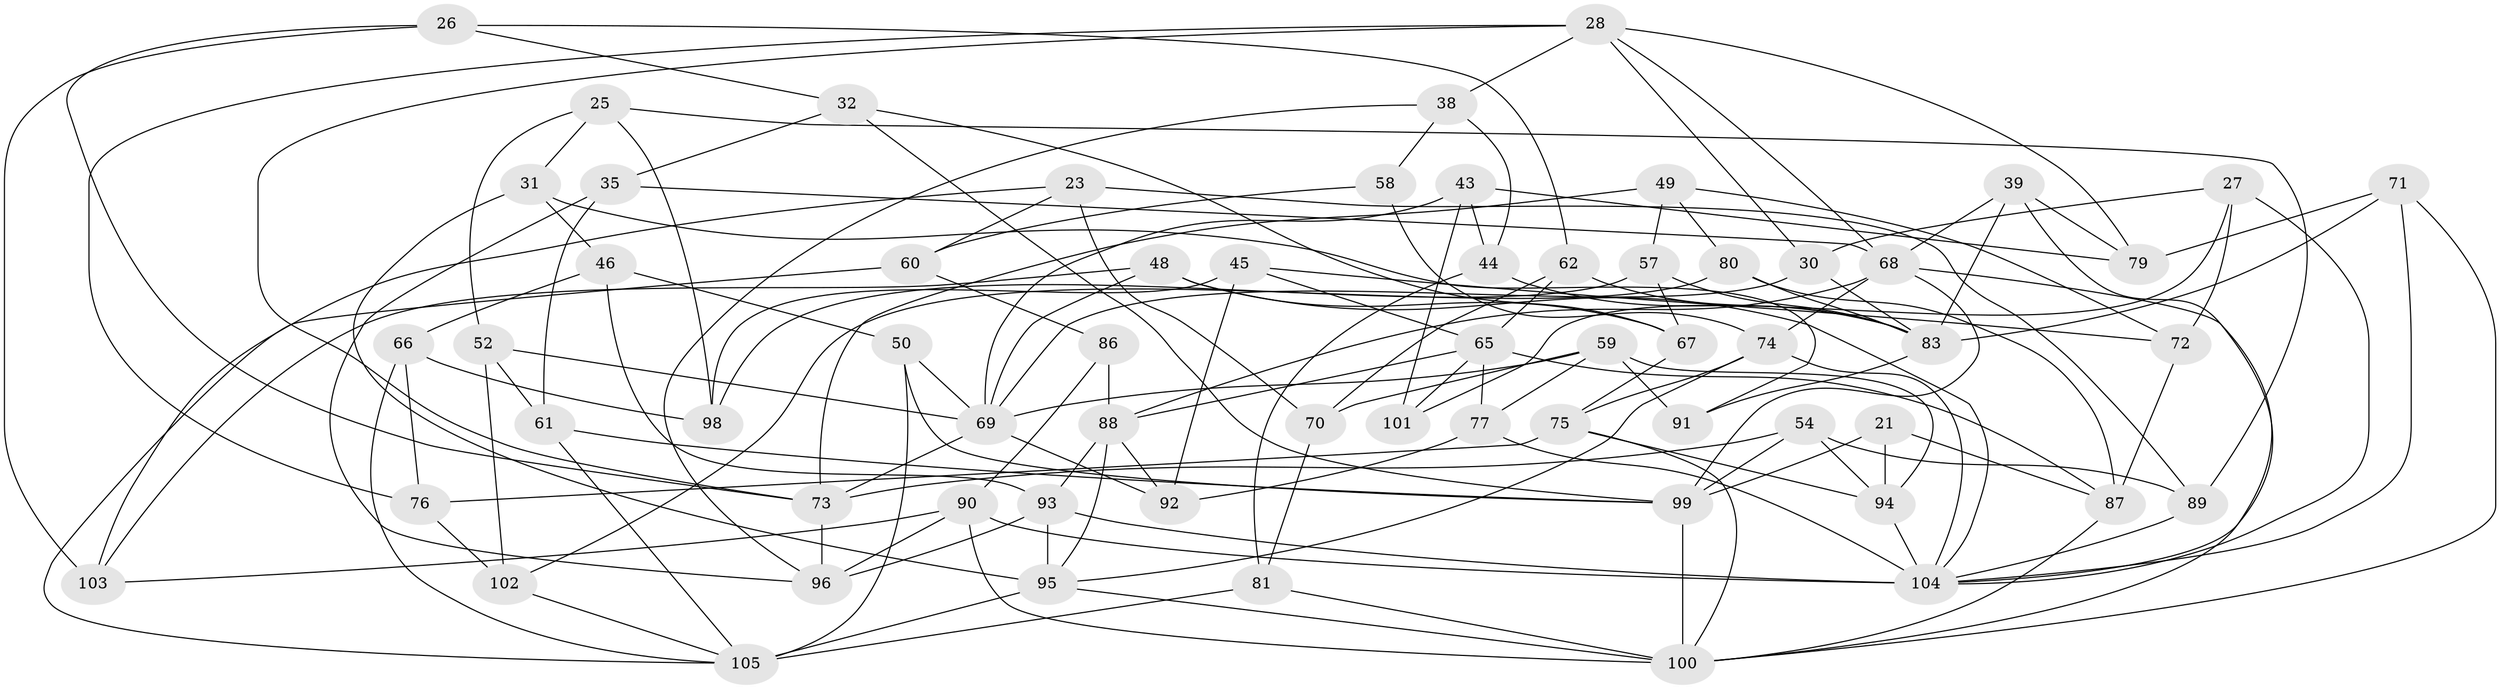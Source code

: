 // original degree distribution, {4: 1.0}
// Generated by graph-tools (version 1.1) at 2025/03/03/04/25 22:03:31]
// undirected, 63 vertices, 146 edges
graph export_dot {
graph [start="1"]
  node [color=gray90,style=filled];
  21;
  23;
  25;
  26;
  27;
  28 [super="+14"];
  30;
  31;
  32;
  35;
  38;
  39;
  43;
  44;
  45;
  46;
  48;
  49;
  50;
  52;
  54;
  57;
  58;
  59 [super="+47"];
  60 [super="+53"];
  61;
  62;
  65 [super="+29+18"];
  66;
  67;
  68 [super="+63+42"];
  69 [super="+24"];
  70;
  71;
  72;
  73 [super="+20"];
  74 [super="+1+22"];
  75 [super="+33"];
  76;
  77;
  79;
  80;
  81;
  83 [super="+9+36"];
  86;
  87 [super="+85"];
  88 [super="+11+16+56"];
  89;
  90 [super="+37+40"];
  91;
  92;
  93 [super="+84"];
  94 [super="+13"];
  95 [super="+55"];
  96 [super="+4"];
  98;
  99 [super="+17"];
  100 [super="+51+64"];
  101;
  102;
  103;
  104 [super="+34+97"];
  105 [super="+6+78"];
  21 -- 94 [weight=2];
  21 -- 87;
  21 -- 99;
  23 -- 89;
  23 -- 70;
  23 -- 103;
  23 -- 60;
  25 -- 98;
  25 -- 89;
  25 -- 31;
  25 -- 52;
  26 -- 62;
  26 -- 73;
  26 -- 32;
  26 -- 103;
  27 -- 72;
  27 -- 30;
  27 -- 101;
  27 -- 104;
  28 -- 76;
  28 -- 79;
  28 -- 68;
  28 -- 38;
  28 -- 30;
  28 -- 73;
  30 -- 69;
  30 -- 83;
  31 -- 46;
  31 -- 91;
  31 -- 95;
  32 -- 67;
  32 -- 35;
  32 -- 99;
  35 -- 61;
  35 -- 96;
  35 -- 68;
  38 -- 44;
  38 -- 96;
  38 -- 58;
  39 -- 104;
  39 -- 79;
  39 -- 83;
  39 -- 68;
  43 -- 44;
  43 -- 101;
  43 -- 79;
  43 -- 69;
  44 -- 83;
  44 -- 81;
  45 -- 72;
  45 -- 98;
  45 -- 92;
  45 -- 65;
  46 -- 66;
  46 -- 50;
  46 -- 93;
  48 -- 103;
  48 -- 67;
  48 -- 104;
  48 -- 69;
  49 -- 72;
  49 -- 80;
  49 -- 57;
  49 -- 73;
  50 -- 99;
  50 -- 105;
  50 -- 69;
  52 -- 69;
  52 -- 61;
  52 -- 102;
  54 -- 89;
  54 -- 73;
  54 -- 99;
  54 -- 94;
  57 -- 98;
  57 -- 67;
  57 -- 83;
  58 -- 60 [weight=2];
  58 -- 74;
  59 -- 91 [weight=2];
  59 -- 94;
  59 -- 77;
  59 -- 69;
  59 -- 70;
  60 -- 105;
  60 -- 86 [weight=2];
  61 -- 105;
  61 -- 99;
  62 -- 70;
  62 -- 83;
  62 -- 65;
  65 -- 101 [weight=2];
  65 -- 87;
  65 -- 88 [weight=2];
  65 -- 77;
  66 -- 98;
  66 -- 76;
  66 -- 105;
  67 -- 75;
  68 -- 74 [weight=2];
  68 -- 88 [weight=3];
  68 -- 100;
  68 -- 99;
  69 -- 92;
  69 -- 73;
  70 -- 81;
  71 -- 100;
  71 -- 79;
  71 -- 104;
  71 -- 83;
  72 -- 87;
  73 -- 96;
  74 -- 104 [weight=2];
  74 -- 75 [weight=2];
  74 -- 95;
  75 -- 94;
  75 -- 76;
  75 -- 100;
  76 -- 102;
  77 -- 92;
  77 -- 104;
  80 -- 102;
  80 -- 83;
  80 -- 87;
  81 -- 105;
  81 -- 100;
  83 -- 91;
  86 -- 90;
  86 -- 88;
  87 -- 100 [weight=2];
  88 -- 95;
  88 -- 93 [weight=2];
  88 -- 92;
  89 -- 104;
  90 -- 104 [weight=3];
  90 -- 96 [weight=2];
  90 -- 103;
  90 -- 100 [weight=3];
  93 -- 96;
  93 -- 104 [weight=2];
  93 -- 95 [weight=2];
  94 -- 104;
  95 -- 105 [weight=2];
  95 -- 100;
  99 -- 100 [weight=2];
  102 -- 105;
}
